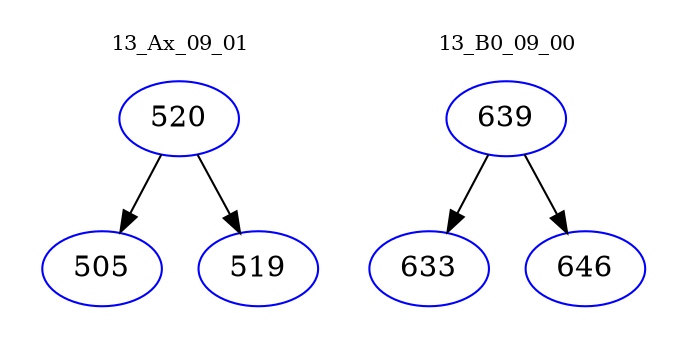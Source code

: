 digraph{
subgraph cluster_0 {
color = white
label = "13_Ax_09_01";
fontsize=10;
T0_520 [label="520", color="blue"]
T0_520 -> T0_505 [color="black"]
T0_505 [label="505", color="blue"]
T0_520 -> T0_519 [color="black"]
T0_519 [label="519", color="blue"]
}
subgraph cluster_1 {
color = white
label = "13_B0_09_00";
fontsize=10;
T1_639 [label="639", color="blue"]
T1_639 -> T1_633 [color="black"]
T1_633 [label="633", color="blue"]
T1_639 -> T1_646 [color="black"]
T1_646 [label="646", color="blue"]
}
}
